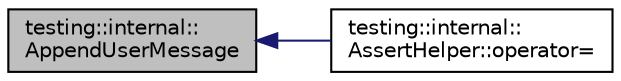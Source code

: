 digraph "testing::internal::AppendUserMessage"
{
  edge [fontname="Helvetica",fontsize="10",labelfontname="Helvetica",labelfontsize="10"];
  node [fontname="Helvetica",fontsize="10",shape=record];
  rankdir="LR";
  Node135 [label="testing::internal::\lAppendUserMessage",height=0.2,width=0.4,color="black", fillcolor="grey75", style="filled", fontcolor="black"];
  Node135 -> Node136 [dir="back",color="midnightblue",fontsize="10",style="solid",fontname="Helvetica"];
  Node136 [label="testing::internal::\lAssertHelper::operator=",height=0.2,width=0.4,color="black", fillcolor="white", style="filled",URL="$dc/dae/classtesting_1_1internal_1_1_assert_helper.html#a97bf22d786131ab7baa86b97a27aeb4d"];
}
